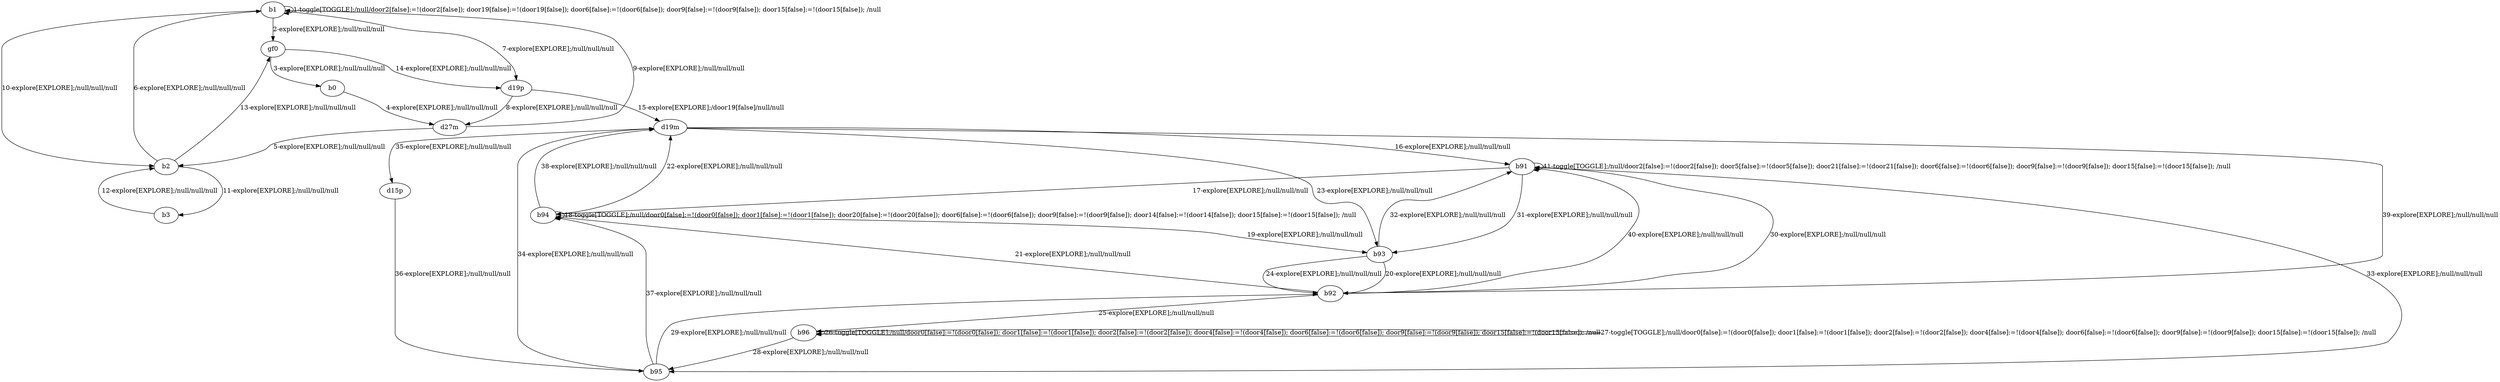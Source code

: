 # Total number of goals covered by this test: 2
# b91 --> b94
# b94 --> b93

digraph g {
"b1" -> "b1" [label = "1-toggle[TOGGLE];/null/door2[false]:=!(door2[false]); door19[false]:=!(door19[false]); door6[false]:=!(door6[false]); door9[false]:=!(door9[false]); door15[false]:=!(door15[false]); /null"];
"b1" -> "gf0" [label = "2-explore[EXPLORE];/null/null/null"];
"gf0" -> "b0" [label = "3-explore[EXPLORE];/null/null/null"];
"b0" -> "d27m" [label = "4-explore[EXPLORE];/null/null/null"];
"d27m" -> "b2" [label = "5-explore[EXPLORE];/null/null/null"];
"b2" -> "b1" [label = "6-explore[EXPLORE];/null/null/null"];
"b1" -> "d19p" [label = "7-explore[EXPLORE];/null/null/null"];
"d19p" -> "d27m" [label = "8-explore[EXPLORE];/null/null/null"];
"d27m" -> "b1" [label = "9-explore[EXPLORE];/null/null/null"];
"b1" -> "b2" [label = "10-explore[EXPLORE];/null/null/null"];
"b2" -> "b3" [label = "11-explore[EXPLORE];/null/null/null"];
"b3" -> "b2" [label = "12-explore[EXPLORE];/null/null/null"];
"b2" -> "gf0" [label = "13-explore[EXPLORE];/null/null/null"];
"gf0" -> "d19p" [label = "14-explore[EXPLORE];/null/null/null"];
"d19p" -> "d19m" [label = "15-explore[EXPLORE];/door19[false]/null/null"];
"d19m" -> "b91" [label = "16-explore[EXPLORE];/null/null/null"];
"b91" -> "b94" [label = "17-explore[EXPLORE];/null/null/null"];
"b94" -> "b94" [label = "18-toggle[TOGGLE];/null/door0[false]:=!(door0[false]); door1[false]:=!(door1[false]); door20[false]:=!(door20[false]); door6[false]:=!(door6[false]); door9[false]:=!(door9[false]); door14[false]:=!(door14[false]); door15[false]:=!(door15[false]); /null"];
"b94" -> "b93" [label = "19-explore[EXPLORE];/null/null/null"];
"b93" -> "b92" [label = "20-explore[EXPLORE];/null/null/null"];
"b92" -> "b94" [label = "21-explore[EXPLORE];/null/null/null"];
"b94" -> "d19m" [label = "22-explore[EXPLORE];/null/null/null"];
"d19m" -> "b93" [label = "23-explore[EXPLORE];/null/null/null"];
"b93" -> "b92" [label = "24-explore[EXPLORE];/null/null/null"];
"b92" -> "b96" [label = "25-explore[EXPLORE];/null/null/null"];
"b96" -> "b96" [label = "26-toggle[TOGGLE];/null/door0[false]:=!(door0[false]); door1[false]:=!(door1[false]); door2[false]:=!(door2[false]); door4[false]:=!(door4[false]); door6[false]:=!(door6[false]); door9[false]:=!(door9[false]); door15[false]:=!(door15[false]); /null"];
"b96" -> "b96" [label = "27-toggle[TOGGLE];/null/door0[false]:=!(door0[false]); door1[false]:=!(door1[false]); door2[false]:=!(door2[false]); door4[false]:=!(door4[false]); door6[false]:=!(door6[false]); door9[false]:=!(door9[false]); door15[false]:=!(door15[false]); /null"];
"b96" -> "b95" [label = "28-explore[EXPLORE];/null/null/null"];
"b95" -> "b92" [label = "29-explore[EXPLORE];/null/null/null"];
"b92" -> "b91" [label = "30-explore[EXPLORE];/null/null/null"];
"b91" -> "b93" [label = "31-explore[EXPLORE];/null/null/null"];
"b93" -> "b91" [label = "32-explore[EXPLORE];/null/null/null"];
"b91" -> "b95" [label = "33-explore[EXPLORE];/null/null/null"];
"b95" -> "d19m" [label = "34-explore[EXPLORE];/null/null/null"];
"d19m" -> "d15p" [label = "35-explore[EXPLORE];/null/null/null"];
"d15p" -> "b95" [label = "36-explore[EXPLORE];/null/null/null"];
"b95" -> "b94" [label = "37-explore[EXPLORE];/null/null/null"];
"b94" -> "d19m" [label = "38-explore[EXPLORE];/null/null/null"];
"d19m" -> "b92" [label = "39-explore[EXPLORE];/null/null/null"];
"b92" -> "b91" [label = "40-explore[EXPLORE];/null/null/null"];
"b91" -> "b91" [label = "41-toggle[TOGGLE];/null/door2[false]:=!(door2[false]); door5[false]:=!(door5[false]); door21[false]:=!(door21[false]); door6[false]:=!(door6[false]); door9[false]:=!(door9[false]); door15[false]:=!(door15[false]); /null"];
}